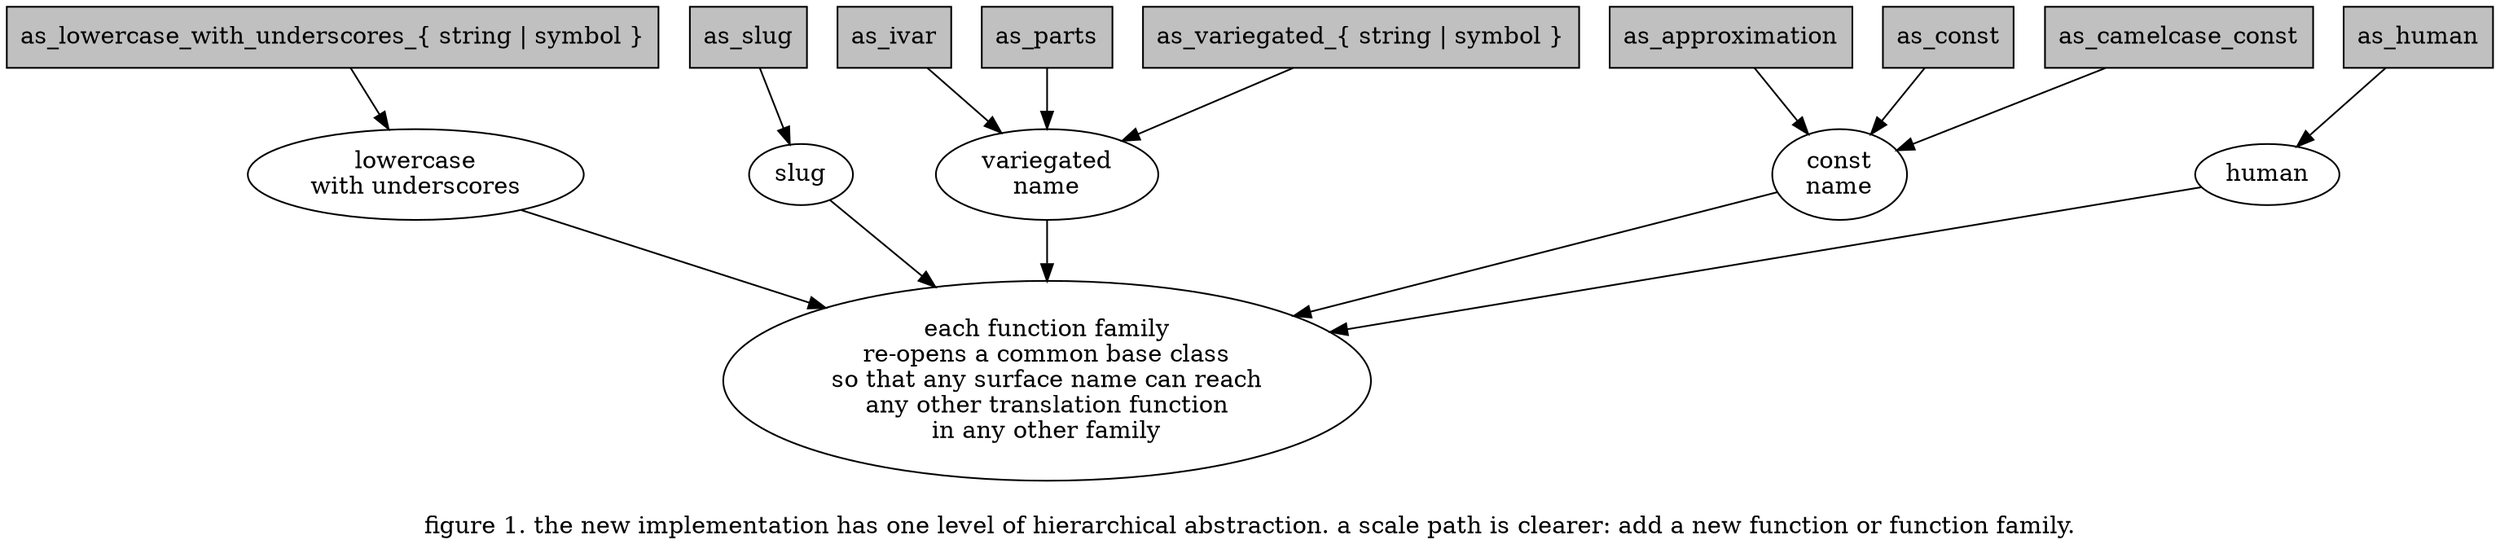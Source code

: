 digraph g {

label = "\nfigure 1. \
the new implementation has one level of hierarchical abstraction. \
a scale path is clearer: add a new function or function family."

node [style="filled" shape="rect" fillcolor="grey"]

as_approximation->const_name
as_const->const_name
as_camelcase_const->const_name

const_name->common
const_name [label="const\nname" style="normal" shape="oval" ]




as_lowercase_with_underscores_x->LwU
as_lowercase_with_underscores_x [label="as_lowercase_with_underscores_{ string | symbol }"]

LwU->common
LwU [label="lowercase\nwith underscores" style="normal" shape="oval"]




as_slug->slug
slug->common
slug [style="normal" shape="oval"]




as_ivar->variegated_name
as_parts->variegated_name

as_variegated_x->variegated_name
as_variegated_x [ label="as_variegated_{ string | symbol }" ]


variegated_name->common
variegated_name [label="variegated\nname" style="normal" shape="oval"]



as_human->human
human->common
human [style="normal" shape="oval"]


common [label="each function family\nre-opens a common base class
so that any surface name can reach\nany other translation function
in any other family\n" style="normal" shape="oval" ]


}
